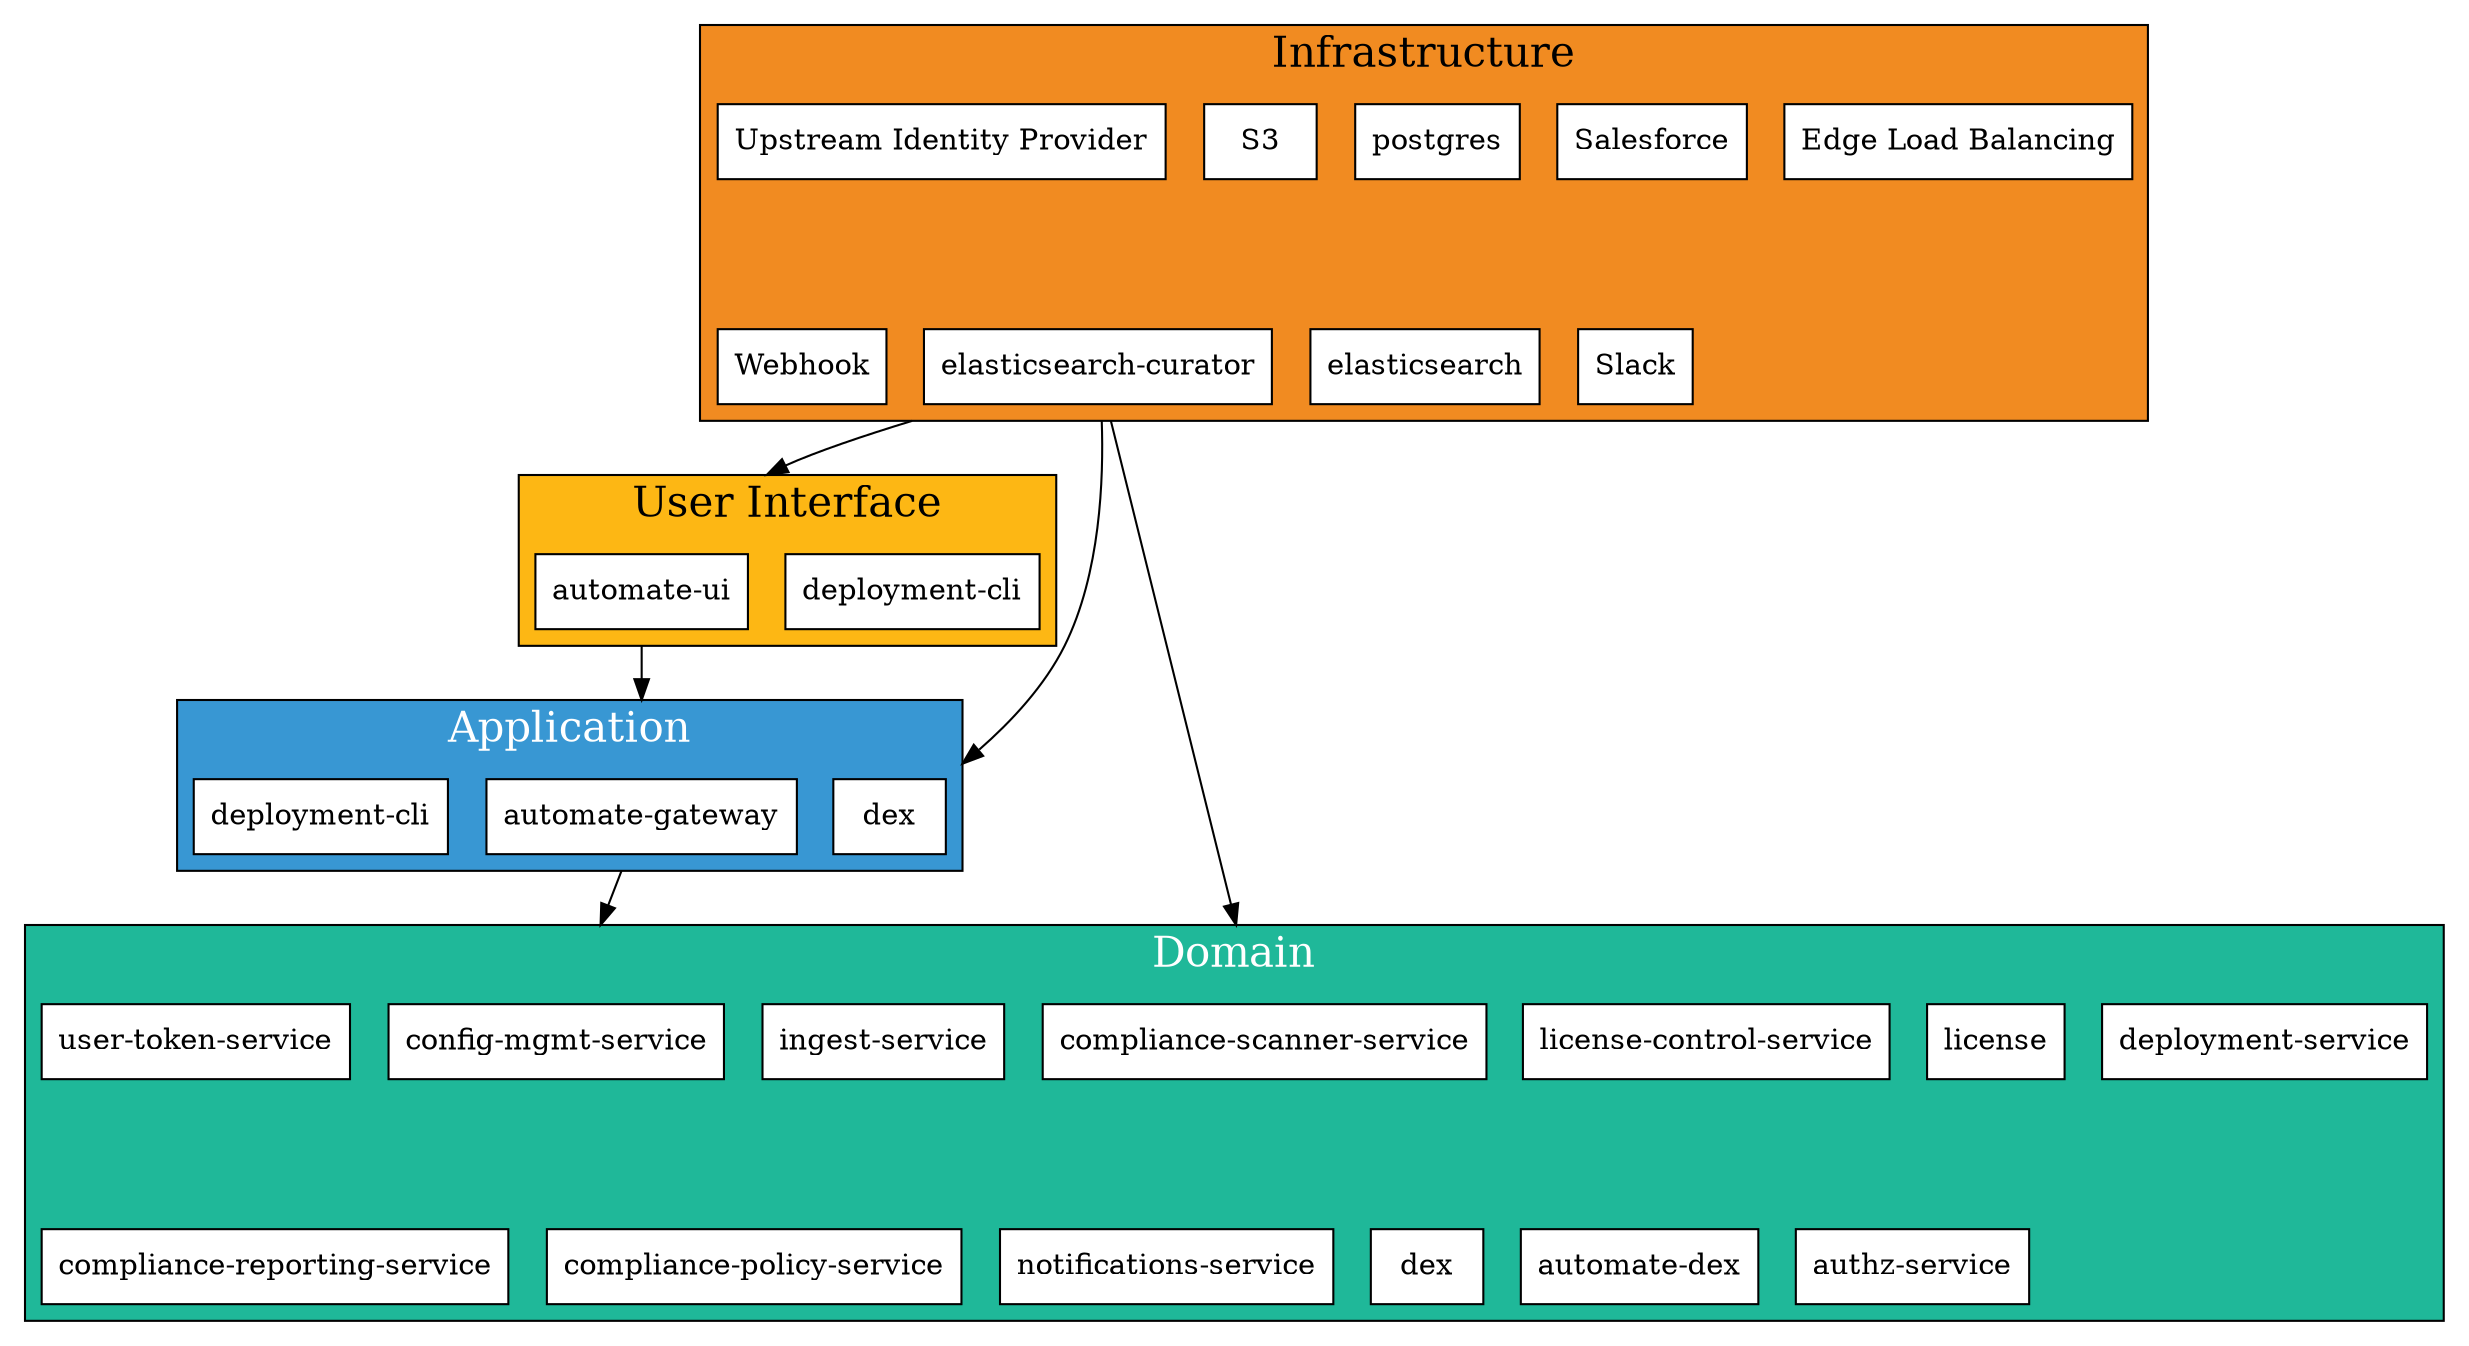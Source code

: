 digraph G {
    layout = dot
    compound = true
    ranksep = "1.0 equally"
    spline = ortho

    subgraph cluster_infrastructure {
        label = <<font point-size="20">Infrastructure</font>>
        style = "filled"
        fillcolor = "#f18b21"
        node [shape = "rectangle" style="filled" fillcolor="white"]
        subgraph inf_a {
            rank = same
            "Edge Load Balancing"
            "Salesforce"
            "postgres"
            "S3"
            "Upstream Identity Provider"
        }
        subgraph inf_b {
            rank = same
            "elasticsearch"
            "elasticsearch-curator"
            "Slack"
            "Webhook"
        }
        "postgres" -> "Slack" [style=invis lhead="inf_a" ltail="inf_b"]
    }

    subgraph cluster_ui {
        label = <<font point-size="20">User Interface</font>>
        style = "filled"
        fillcolor = "#fdb714"
        node [shape = "rectangle" style="filled" fillcolor="white"]
        "deployment-cli" 
        "automate-ui" 
    }

    subgraph cluster_application {
        label = <<font point-size="20" color="white">Application</font>>
        style = "filled"
        fillcolor = "#3897D3"
        node [shape = "rectangle" style="filled" fillcolor="white"]
        dex_alpha [label="dex"]
        "automate-gateway"
        deployment_cli_2 [label="deployment-cli"]
    }

    subgraph cluster_domain {
        label = <<font point-size="20" color="white">Domain</font>>
        style = "filled"
        fillcolor = "#1FB899"
        node [shape = "rectangle" style="filled" fillcolor="white"]
        rank = same
        subgraph dom_a {
            rank = same
            "deployment-service"
            "license"
            "license-control-service"
            "config-mgmt-service"
            "ingest-service"
            "compliance-scanner-service"
            "user-token-service"
        }
        subgraph dom_b {
            rank = same
            "automate-dex"
            dex_beta [label="dex"]
            "authz-service"
            "notifications-service"
            "compliance-policy-service"
            "compliance-reporting-service"
        }
        "config-mgmt-service" -> "authz-service" [style=invis lhead="dom_a" ltail="dom_b"]
    }

    "elasticsearch-curator" -> "automate-ui" [ltail=cluster_infrastructure, lhead=cluster_ui] 
    "elasticsearch-curator" -> dex_alpha [ltail=cluster_infrastructure, lhead=cluster_application] 
    "elasticsearch-curator" -> "compliance-scanner-service" [ltail=cluster_infrastructure, lhead=cluster_domain] 
    "automate-ui" -> "automate-gateway" [ltail=cluster_ui, lhead=cluster_application]
    "automate-gateway" -> "config-mgmt-service" [ltail=cluster_application, lhead=cluster_domain]
}

